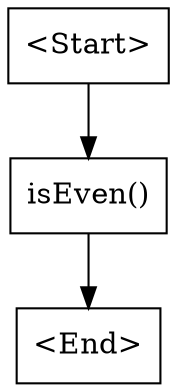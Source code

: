 digraph G {
    N0 [label = "<Start>", shape = box]
    N1 [label = "isEven()", shape = box]
    N2 [label = "<End>", shape = box]
    N0 -> N1 [label = ""]
    N1 -> N2 [label = ""]
}
